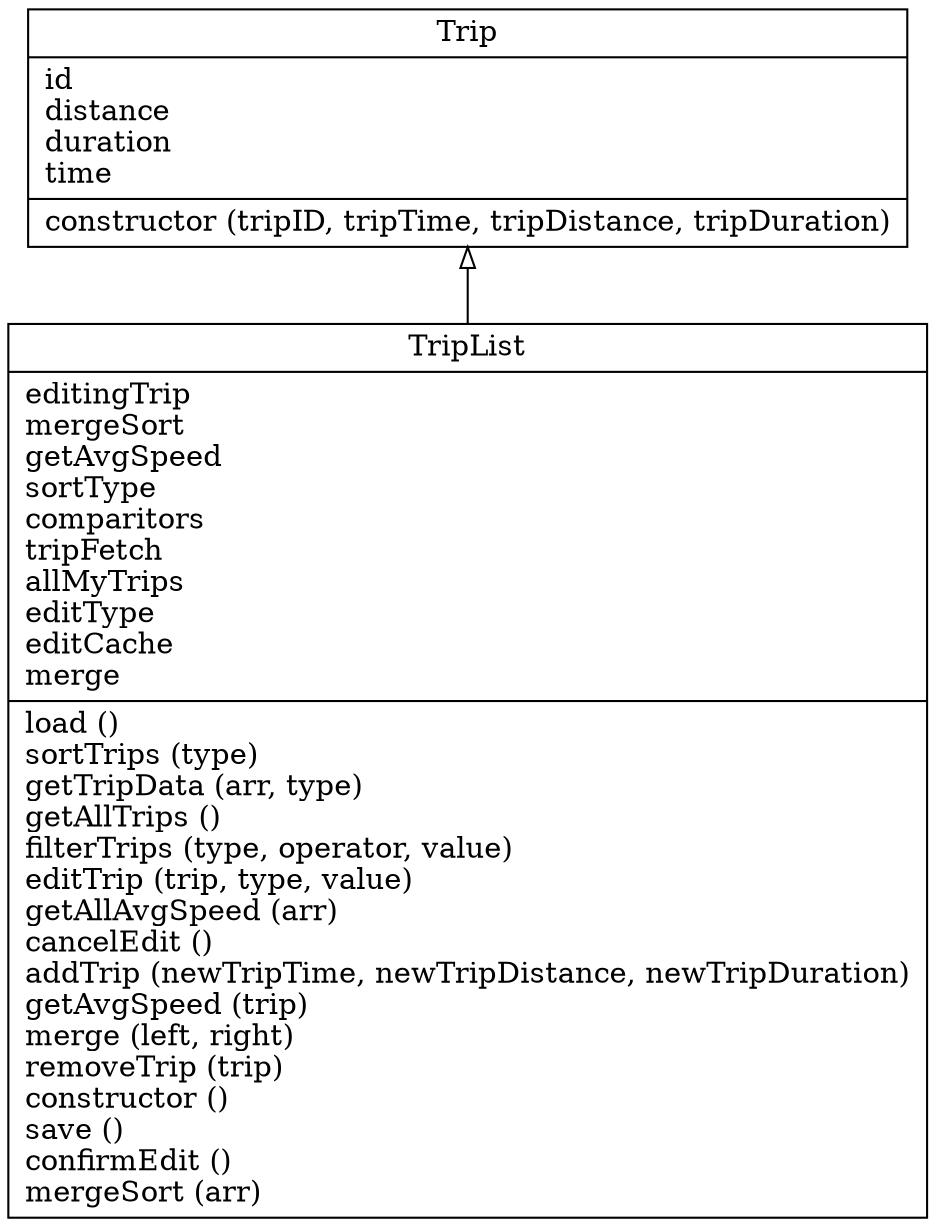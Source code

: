 digraph "classes_test" {
charset="utf-8"
rankdir=BT
"0" [label="{Trip|id\ldistance\lduration\ltime\l|constructor (tripID, tripTime, tripDistance, tripDuration)\l}", shape="record"];
"1" [label="{TripList|editingTrip\lmergeSort\lgetAvgSpeed\lsortType\lcomparitors\ltripFetch\lallMyTrips\leditType\leditCache\lmerge\l|load ()\lsortTrips (type)\lgetTripData (arr, type)\lgetAllTrips ()\lfilterTrips (type, operator, value)\leditTrip (trip, type, value)\lgetAllAvgSpeed (arr)\lcancelEdit ()\laddTrip (newTripTime, newTripDistance, newTripDuration)\lgetAvgSpeed (trip)\lmerge (left, right)\lremoveTrip (trip)\lconstructor ()\lsave ()\lconfirmEdit ()\lmergeSort (arr)\l}", shape="record"];
"1" -> "0" [arrowhead="empty", arrowtail="none"];
}
